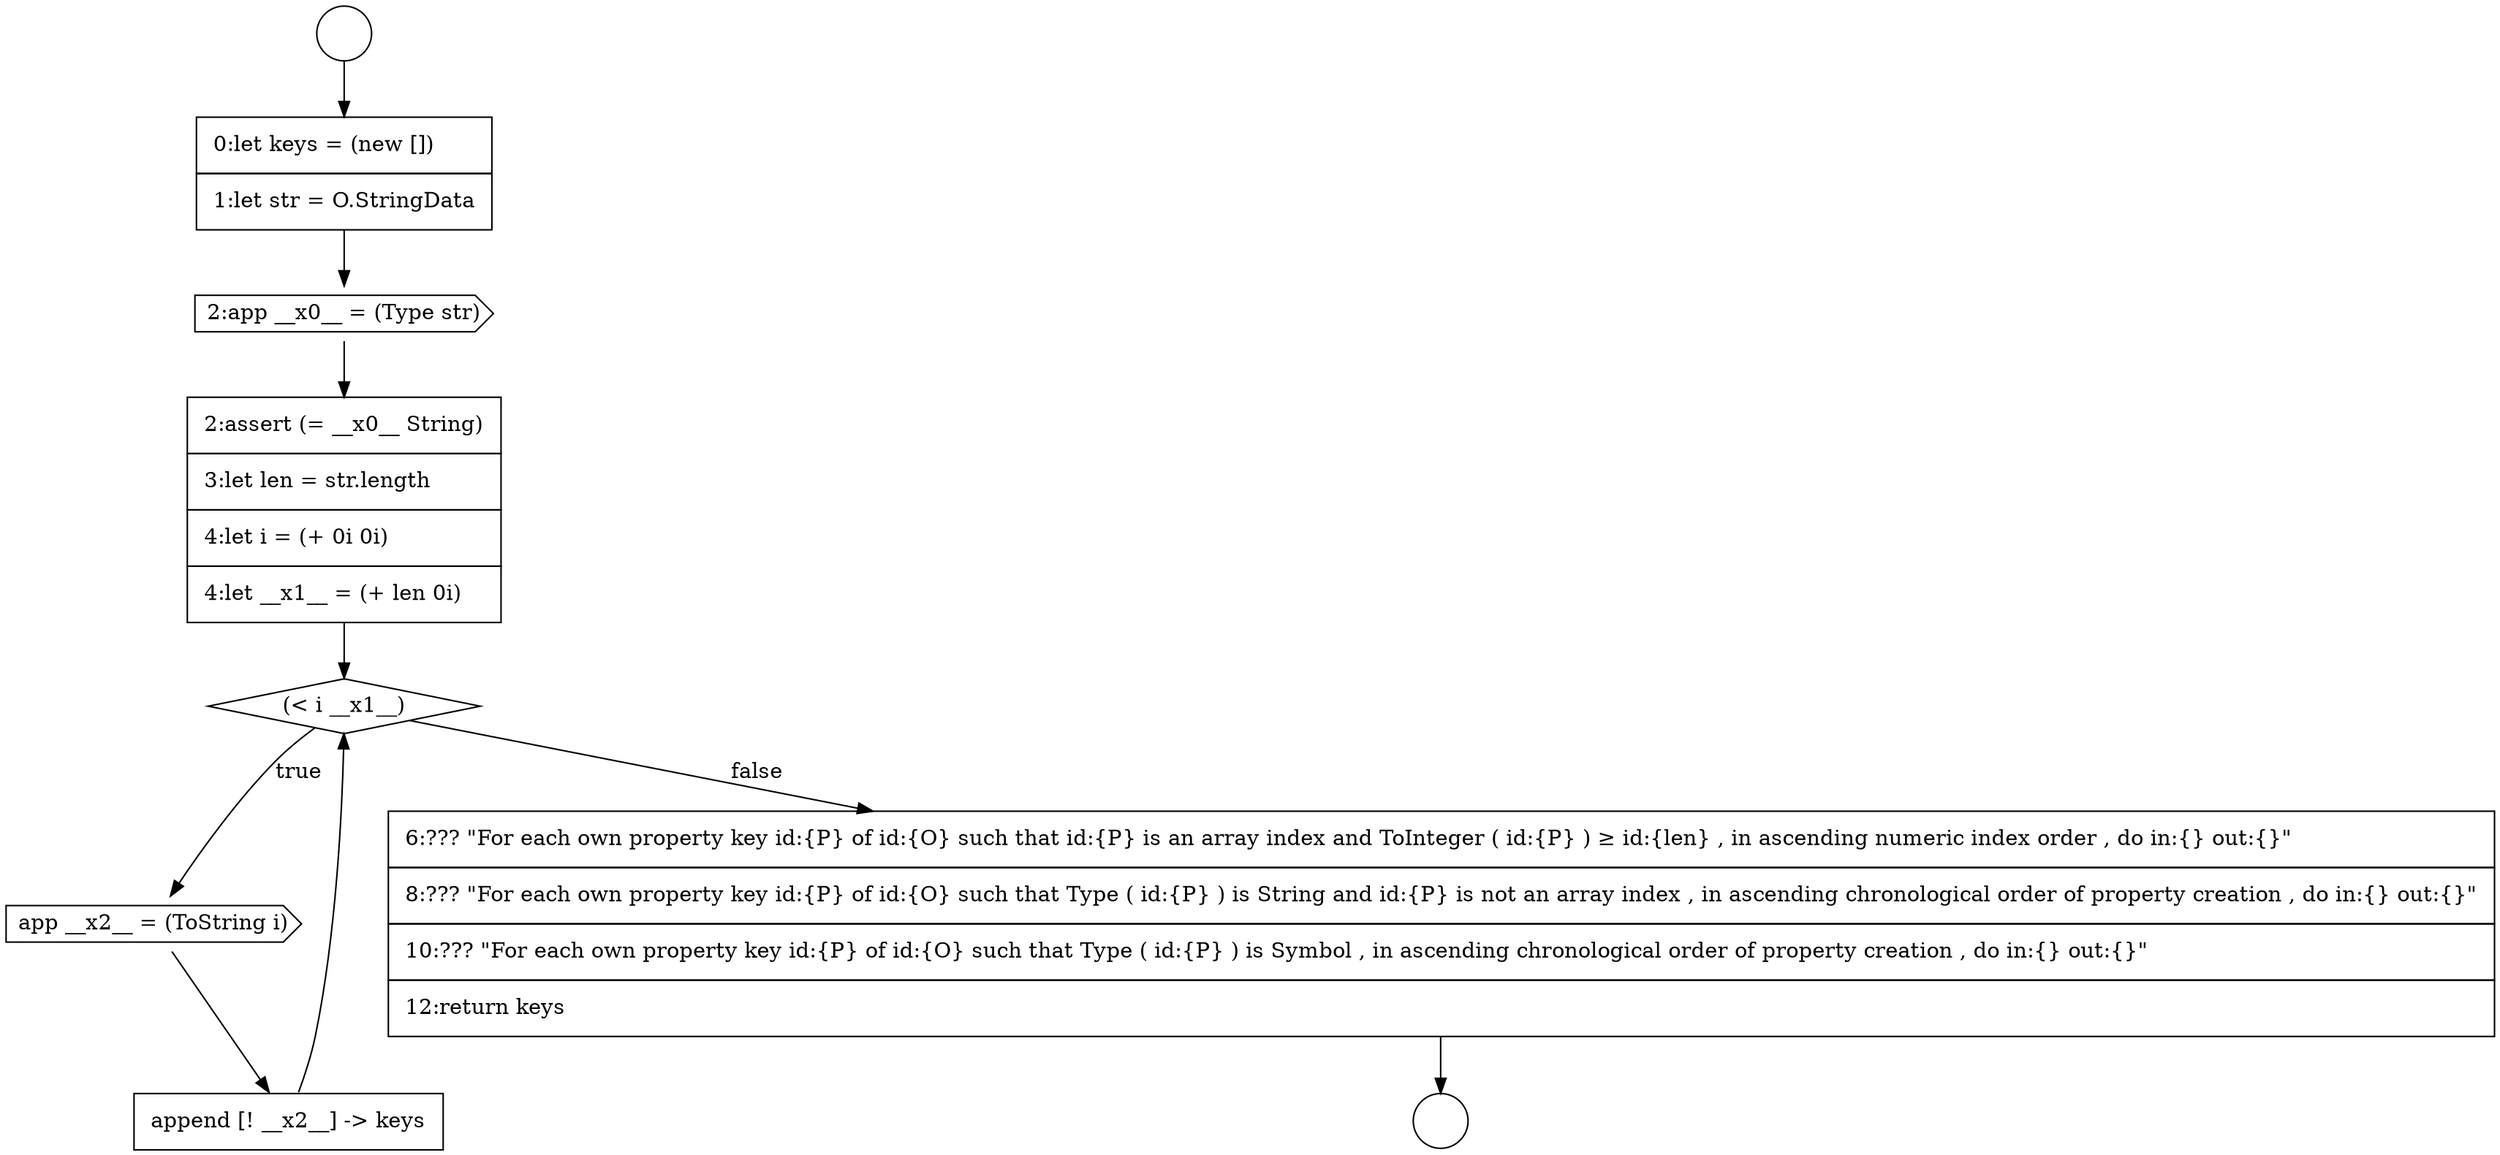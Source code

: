 digraph {
  node0 [shape=circle label=" " color="black" fillcolor="white" style=filled]
  node5 [shape=diamond, label=<<font color="black">(&lt; i __x1__)</font>> color="black" fillcolor="white" style=filled]
  node1 [shape=circle label=" " color="black" fillcolor="white" style=filled]
  node6 [shape=cds, label=<<font color="black">app __x2__ = (ToString i)</font>> color="black" fillcolor="white" style=filled]
  node2 [shape=none, margin=0, label=<<font color="black">
    <table border="0" cellborder="1" cellspacing="0" cellpadding="10">
      <tr><td align="left">0:let keys = (new [])</td></tr>
      <tr><td align="left">1:let str = O.StringData</td></tr>
    </table>
  </font>> color="black" fillcolor="white" style=filled]
  node7 [shape=none, margin=0, label=<<font color="black">
    <table border="0" cellborder="1" cellspacing="0" cellpadding="10">
      <tr><td align="left">append [! __x2__] -&gt; keys</td></tr>
    </table>
  </font>> color="black" fillcolor="white" style=filled]
  node3 [shape=cds, label=<<font color="black">2:app __x0__ = (Type str)</font>> color="black" fillcolor="white" style=filled]
  node8 [shape=none, margin=0, label=<<font color="black">
    <table border="0" cellborder="1" cellspacing="0" cellpadding="10">
      <tr><td align="left">6:??? &quot;For each own property key id:{P} of id:{O} such that id:{P} is an array index and ToInteger ( id:{P} ) &ge; id:{len} , in ascending numeric index order , do in:{} out:{}&quot;</td></tr>
      <tr><td align="left">8:??? &quot;For each own property key id:{P} of id:{O} such that Type ( id:{P} ) is String and id:{P} is not an array index , in ascending chronological order of property creation , do in:{} out:{}&quot;</td></tr>
      <tr><td align="left">10:??? &quot;For each own property key id:{P} of id:{O} such that Type ( id:{P} ) is Symbol , in ascending chronological order of property creation , do in:{} out:{}&quot;</td></tr>
      <tr><td align="left">12:return keys</td></tr>
    </table>
  </font>> color="black" fillcolor="white" style=filled]
  node4 [shape=none, margin=0, label=<<font color="black">
    <table border="0" cellborder="1" cellspacing="0" cellpadding="10">
      <tr><td align="left">2:assert (= __x0__ String)</td></tr>
      <tr><td align="left">3:let len = str.length</td></tr>
      <tr><td align="left">4:let i = (+ 0i 0i)</td></tr>
      <tr><td align="left">4:let __x1__ = (+ len 0i)</td></tr>
    </table>
  </font>> color="black" fillcolor="white" style=filled]
  node3 -> node4 [ color="black"]
  node8 -> node1 [ color="black"]
  node2 -> node3 [ color="black"]
  node7 -> node5 [ color="black"]
  node0 -> node2 [ color="black"]
  node6 -> node7 [ color="black"]
  node4 -> node5 [ color="black"]
  node5 -> node6 [label=<<font color="black">true</font>> color="black"]
  node5 -> node8 [label=<<font color="black">false</font>> color="black"]
}
